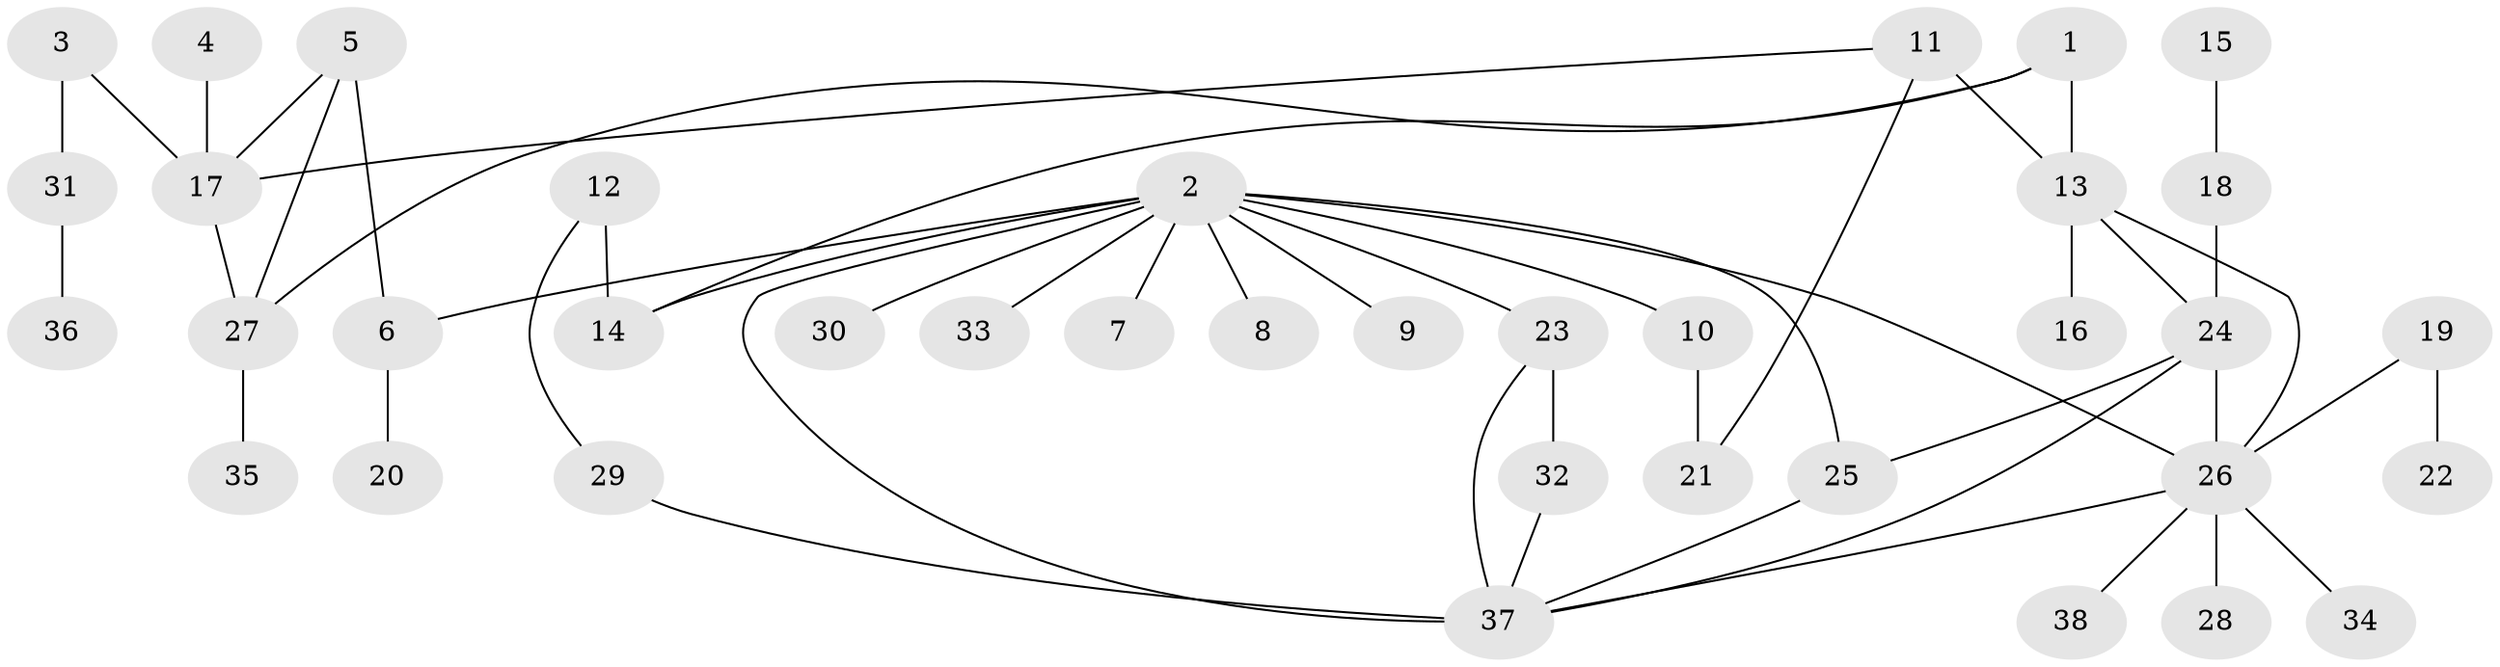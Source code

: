 // original degree distribution, {4: 0.12, 7: 0.02666666666666667, 3: 0.16, 6: 0.05333333333333334, 2: 0.29333333333333333, 1: 0.3466666666666667}
// Generated by graph-tools (version 1.1) at 2025/25/03/09/25 03:25:33]
// undirected, 38 vertices, 50 edges
graph export_dot {
graph [start="1"]
  node [color=gray90,style=filled];
  1;
  2;
  3;
  4;
  5;
  6;
  7;
  8;
  9;
  10;
  11;
  12;
  13;
  14;
  15;
  16;
  17;
  18;
  19;
  20;
  21;
  22;
  23;
  24;
  25;
  26;
  27;
  28;
  29;
  30;
  31;
  32;
  33;
  34;
  35;
  36;
  37;
  38;
  1 -- 13 [weight=1.0];
  1 -- 14 [weight=1.0];
  1 -- 27 [weight=1.0];
  2 -- 6 [weight=1.0];
  2 -- 7 [weight=1.0];
  2 -- 8 [weight=1.0];
  2 -- 9 [weight=1.0];
  2 -- 10 [weight=1.0];
  2 -- 14 [weight=1.0];
  2 -- 23 [weight=1.0];
  2 -- 25 [weight=1.0];
  2 -- 26 [weight=1.0];
  2 -- 30 [weight=1.0];
  2 -- 33 [weight=1.0];
  2 -- 37 [weight=1.0];
  3 -- 17 [weight=1.0];
  3 -- 31 [weight=1.0];
  4 -- 17 [weight=1.0];
  5 -- 6 [weight=1.0];
  5 -- 17 [weight=1.0];
  5 -- 27 [weight=1.0];
  6 -- 20 [weight=1.0];
  10 -- 21 [weight=1.0];
  11 -- 13 [weight=2.0];
  11 -- 17 [weight=1.0];
  11 -- 21 [weight=1.0];
  12 -- 14 [weight=1.0];
  12 -- 29 [weight=1.0];
  13 -- 16 [weight=1.0];
  13 -- 24 [weight=1.0];
  13 -- 26 [weight=1.0];
  15 -- 18 [weight=1.0];
  17 -- 27 [weight=1.0];
  18 -- 24 [weight=1.0];
  19 -- 22 [weight=1.0];
  19 -- 26 [weight=1.0];
  23 -- 32 [weight=2.0];
  23 -- 37 [weight=1.0];
  24 -- 25 [weight=1.0];
  24 -- 26 [weight=1.0];
  24 -- 37 [weight=1.0];
  25 -- 37 [weight=1.0];
  26 -- 28 [weight=1.0];
  26 -- 34 [weight=1.0];
  26 -- 37 [weight=1.0];
  26 -- 38 [weight=1.0];
  27 -- 35 [weight=1.0];
  29 -- 37 [weight=2.0];
  31 -- 36 [weight=1.0];
  32 -- 37 [weight=1.0];
}
